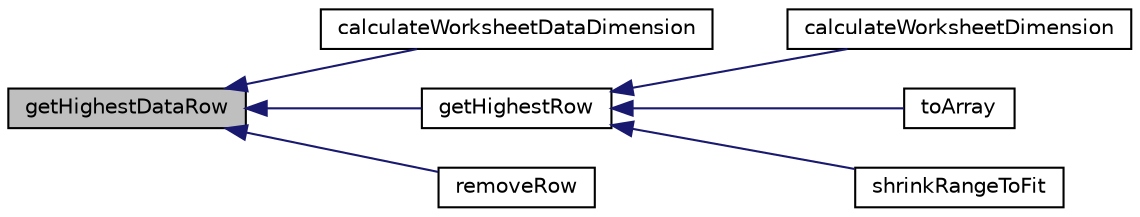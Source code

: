 digraph "getHighestDataRow"
{
  edge [fontname="Helvetica",fontsize="10",labelfontname="Helvetica",labelfontsize="10"];
  node [fontname="Helvetica",fontsize="10",shape=record];
  rankdir="LR";
  Node312 [label="getHighestDataRow",height=0.2,width=0.4,color="black", fillcolor="grey75", style="filled", fontcolor="black"];
  Node312 -> Node313 [dir="back",color="midnightblue",fontsize="10",style="solid",fontname="Helvetica"];
  Node313 [label="calculateWorksheetDataDimension",height=0.2,width=0.4,color="black", fillcolor="white", style="filled",URL="$class_p_h_p_excel___worksheet.html#ae5db495551fbade4558a343aba4d52cb"];
  Node312 -> Node314 [dir="back",color="midnightblue",fontsize="10",style="solid",fontname="Helvetica"];
  Node314 [label="getHighestRow",height=0.2,width=0.4,color="black", fillcolor="white", style="filled",URL="$class_p_h_p_excel___worksheet.html#ab1930a4c441cd53616caa55b195bde27"];
  Node314 -> Node315 [dir="back",color="midnightblue",fontsize="10",style="solid",fontname="Helvetica"];
  Node315 [label="calculateWorksheetDimension",height=0.2,width=0.4,color="black", fillcolor="white", style="filled",URL="$class_p_h_p_excel___worksheet.html#a732c887e9481aebcc5938a7458ae038a"];
  Node314 -> Node316 [dir="back",color="midnightblue",fontsize="10",style="solid",fontname="Helvetica"];
  Node316 [label="toArray",height=0.2,width=0.4,color="black", fillcolor="white", style="filled",URL="$class_p_h_p_excel___worksheet.html#a1605df08d923e8b20f855ddee439d032"];
  Node314 -> Node317 [dir="back",color="midnightblue",fontsize="10",style="solid",fontname="Helvetica"];
  Node317 [label="shrinkRangeToFit",height=0.2,width=0.4,color="black", fillcolor="white", style="filled",URL="$class_p_h_p_excel___worksheet.html#a6e68fafc733299430420ae0af18cf1b8"];
  Node312 -> Node318 [dir="back",color="midnightblue",fontsize="10",style="solid",fontname="Helvetica"];
  Node318 [label="removeRow",height=0.2,width=0.4,color="black", fillcolor="white", style="filled",URL="$class_p_h_p_excel___worksheet.html#ad5ce68ac7d3474b149a97839a91fec08"];
}
